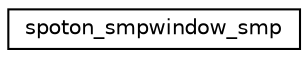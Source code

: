 digraph "Graphical Class Hierarchy"
{
  edge [fontname="Helvetica",fontsize="10",labelfontname="Helvetica",labelfontsize="10"];
  node [fontname="Helvetica",fontsize="10",shape=record];
  rankdir="LR";
  Node0 [label="spoton_smpwindow_smp",height=0.2,width=0.4,color="black", fillcolor="white", style="filled",URL="$classspoton__smpwindow__smp.html"];
}
